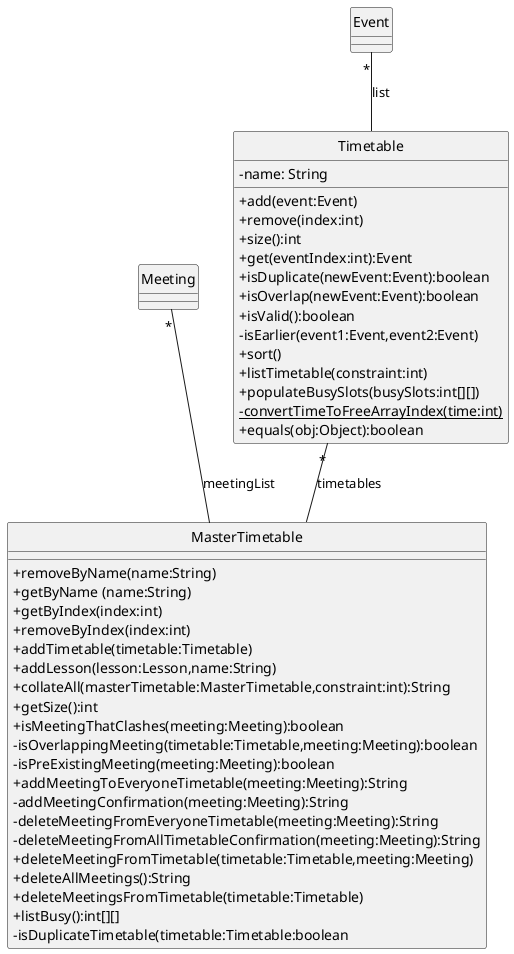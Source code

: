 @startuml
hide circle
skinparam classAttributeIconSize 0

class Timetable {
    -name: String
    +add(event:Event)
    +remove(index:int)
    +size():int
    +get(eventIndex:int):Event
    +isDuplicate(newEvent:Event):boolean
    +isOverlap(newEvent:Event):boolean
    +isValid():boolean
    -isEarlier(event1:Event,event2:Event)
    +sort()
    +listTimetable(constraint:int)
    +populateBusySlots(busySlots:int[][])
    -{static}convertTimeToFreeArrayIndex(time:int)
    +equals(obj:Object):boolean
}

class MasterTimetable {
    +removeByName(name:String)
    +getByName (name:String)
    +getByIndex(index:int)
    +removeByIndex(index:int)
    +addTimetable(timetable:Timetable)
    +addLesson(lesson:Lesson,name:String)
    +collateAll(masterTimetable:MasterTimetable,constraint:int):String
    +getSize():int
    +isMeetingThatClashes(meeting:Meeting):boolean
    -isOverlappingMeeting(timetable:Timetable,meeting:Meeting):boolean
    -isPreExistingMeeting(meeting:Meeting):boolean
    +addMeetingToEveryoneTimetable(meeting:Meeting):String
    -addMeetingConfirmation(meeting:Meeting):String
    -deleteMeetingFromEveryoneTimetable(meeting:Meeting):String
    -deleteMeetingFromAllTimetableConfirmation(meeting:Meeting):String
    +deleteMeetingFromTimetable(timetable:Timetable,meeting:Meeting)
    +deleteAllMeetings():String
    +deleteMeetingsFromTimetable(timetable:Timetable)
    +listBusy():int[][]
    -isDuplicateTimetable(timetable:Timetable:boolean
}

class Event {

}

class Meeting {
}

"Timetable" -u- "*" "Event" : list
"MasterTimetable" -u- "*" "Timetable" : timetables
"MasterTimetable" -u- "*" "Meeting" : meetingList
@enduml